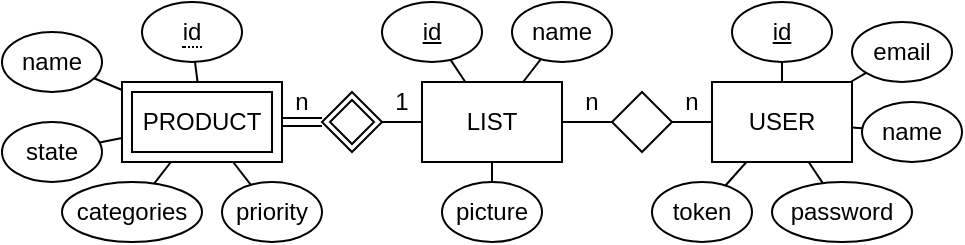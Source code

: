 <mxfile version="20.7.4" type="device"><diagram id="ujF2ZqnD5QsQDYgdIXTr" name="Page-1"><mxGraphModel dx="691" dy="404" grid="1" gridSize="10" guides="1" tooltips="1" connect="1" arrows="1" fold="1" page="1" pageScale="1" pageWidth="850" pageHeight="1100" math="0" shadow="0"><root><mxCell id="0"/><mxCell id="1" parent="0"/><mxCell id="fTAMqSnH8SrUOCpPSg_s-4" value="USER" style="rounded=0;whiteSpace=wrap;html=1;" parent="1" vertex="1"><mxGeometry x="475" y="280" width="70" height="40" as="geometry"/></mxCell><mxCell id="fTAMqSnH8SrUOCpPSg_s-5" value="LIST" style="rounded=0;whiteSpace=wrap;html=1;" parent="1" vertex="1"><mxGeometry x="330" y="280" width="70" height="40" as="geometry"/></mxCell><mxCell id="fTAMqSnH8SrUOCpPSg_s-7" value="&lt;u&gt;id&lt;/u&gt;" style="ellipse;whiteSpace=wrap;html=1;" parent="1" vertex="1"><mxGeometry x="485" y="240" width="50" height="30" as="geometry"/></mxCell><mxCell id="fTAMqSnH8SrUOCpPSg_s-8" value="&lt;span&gt;name&lt;/span&gt;" style="ellipse;whiteSpace=wrap;html=1;fontStyle=0" parent="1" vertex="1"><mxGeometry x="550" y="290" width="50" height="30" as="geometry"/></mxCell><mxCell id="fTAMqSnH8SrUOCpPSg_s-9" value="&lt;span&gt;email&lt;/span&gt;" style="ellipse;whiteSpace=wrap;html=1;fontStyle=0" parent="1" vertex="1"><mxGeometry x="545" y="250" width="50" height="30" as="geometry"/></mxCell><mxCell id="fTAMqSnH8SrUOCpPSg_s-10" value="&lt;span&gt;password&lt;/span&gt;" style="ellipse;whiteSpace=wrap;html=1;fontStyle=0" parent="1" vertex="1"><mxGeometry x="505" y="330" width="70" height="30" as="geometry"/></mxCell><mxCell id="fTAMqSnH8SrUOCpPSg_s-12" value="&lt;span&gt;token&lt;/span&gt;" style="ellipse;whiteSpace=wrap;html=1;fontStyle=0" parent="1" vertex="1"><mxGeometry x="445" y="330" width="50" height="30" as="geometry"/></mxCell><mxCell id="fTAMqSnH8SrUOCpPSg_s-13" value="" style="endArrow=none;html=1;rounded=0;" parent="1" source="fTAMqSnH8SrUOCpPSg_s-4" target="fTAMqSnH8SrUOCpPSg_s-7" edge="1"><mxGeometry width="50" height="50" relative="1" as="geometry"><mxPoint x="365" y="450" as="sourcePoint"/><mxPoint x="415" y="400" as="targetPoint"/></mxGeometry></mxCell><mxCell id="fTAMqSnH8SrUOCpPSg_s-14" value="" style="endArrow=none;html=1;rounded=0;" parent="1" source="fTAMqSnH8SrUOCpPSg_s-4" target="fTAMqSnH8SrUOCpPSg_s-9" edge="1"><mxGeometry width="50" height="50" relative="1" as="geometry"><mxPoint x="522.352" y="290" as="sourcePoint"/><mxPoint x="528.235" y="239.963" as="targetPoint"/></mxGeometry></mxCell><mxCell id="fTAMqSnH8SrUOCpPSg_s-15" value="" style="endArrow=none;html=1;rounded=0;" parent="1" source="fTAMqSnH8SrUOCpPSg_s-4" target="fTAMqSnH8SrUOCpPSg_s-8" edge="1"><mxGeometry width="50" height="50" relative="1" as="geometry"><mxPoint x="545.424" y="290" as="sourcePoint"/><mxPoint x="574.786" y="266.902" as="targetPoint"/></mxGeometry></mxCell><mxCell id="fTAMqSnH8SrUOCpPSg_s-16" value="" style="endArrow=none;html=1;rounded=0;" parent="1" source="fTAMqSnH8SrUOCpPSg_s-4" target="fTAMqSnH8SrUOCpPSg_s-10" edge="1"><mxGeometry width="50" height="50" relative="1" as="geometry"><mxPoint x="555" y="304.133" as="sourcePoint"/><mxPoint x="585.885" y="298.955" as="targetPoint"/></mxGeometry></mxCell><mxCell id="fTAMqSnH8SrUOCpPSg_s-17" value="" style="endArrow=none;html=1;rounded=0;" parent="1" source="fTAMqSnH8SrUOCpPSg_s-4" target="fTAMqSnH8SrUOCpPSg_s-12" edge="1"><mxGeometry width="50" height="50" relative="1" as="geometry"><mxPoint x="555" y="318.786" as="sourcePoint"/><mxPoint x="589.695" y="327.496" as="targetPoint"/></mxGeometry></mxCell><mxCell id="fTAMqSnH8SrUOCpPSg_s-19" value="" style="rhombus;whiteSpace=wrap;html=1;" parent="1" vertex="1"><mxGeometry x="425" y="285" width="30" height="30" as="geometry"/></mxCell><mxCell id="fTAMqSnH8SrUOCpPSg_s-20" value="" style="endArrow=none;html=1;rounded=0;" parent="1" source="fTAMqSnH8SrUOCpPSg_s-19" target="fTAMqSnH8SrUOCpPSg_s-4" edge="1"><mxGeometry width="50" height="50" relative="1" as="geometry"><mxPoint x="400" y="360" as="sourcePoint"/><mxPoint x="450" y="310" as="targetPoint"/></mxGeometry></mxCell><mxCell id="fTAMqSnH8SrUOCpPSg_s-21" value="" style="endArrow=none;html=1;rounded=0;" parent="1" source="fTAMqSnH8SrUOCpPSg_s-5" target="fTAMqSnH8SrUOCpPSg_s-19" edge="1"><mxGeometry width="50" height="50" relative="1" as="geometry"><mxPoint x="464.318" y="314.318" as="sourcePoint"/><mxPoint x="520" y="311.667" as="targetPoint"/></mxGeometry></mxCell><mxCell id="fTAMqSnH8SrUOCpPSg_s-22" value="n" style="text;html=1;strokeColor=none;fillColor=none;align=center;verticalAlign=middle;whiteSpace=wrap;rounded=0;" parent="1" vertex="1"><mxGeometry x="455" y="280" width="20" height="20" as="geometry"/></mxCell><mxCell id="fTAMqSnH8SrUOCpPSg_s-23" value="n" style="text;html=1;strokeColor=none;fillColor=none;align=center;verticalAlign=middle;whiteSpace=wrap;rounded=0;" parent="1" vertex="1"><mxGeometry x="405" y="280" width="20" height="20" as="geometry"/></mxCell><mxCell id="fTAMqSnH8SrUOCpPSg_s-24" value="&lt;u&gt;id&lt;/u&gt;" style="ellipse;whiteSpace=wrap;html=1;" parent="1" vertex="1"><mxGeometry x="310" y="240" width="50" height="30" as="geometry"/></mxCell><mxCell id="fTAMqSnH8SrUOCpPSg_s-25" value="&lt;span&gt;name&lt;/span&gt;" style="ellipse;whiteSpace=wrap;html=1;fontStyle=0" parent="1" vertex="1"><mxGeometry x="375" y="240" width="50" height="30" as="geometry"/></mxCell><mxCell id="fTAMqSnH8SrUOCpPSg_s-26" value="" style="endArrow=none;html=1;rounded=0;" parent="1" source="fTAMqSnH8SrUOCpPSg_s-5" target="fTAMqSnH8SrUOCpPSg_s-25" edge="1"><mxGeometry width="50" height="50" relative="1" as="geometry"><mxPoint x="577.365" y="290" as="sourcePoint"/><mxPoint x="583.281" y="239.965" as="targetPoint"/></mxGeometry></mxCell><mxCell id="fTAMqSnH8SrUOCpPSg_s-27" value="" style="endArrow=none;html=1;rounded=0;" parent="1" source="fTAMqSnH8SrUOCpPSg_s-5" target="fTAMqSnH8SrUOCpPSg_s-24" edge="1"><mxGeometry width="50" height="50" relative="1" as="geometry"><mxPoint x="389.669" y="290" as="sourcePoint"/><mxPoint x="419.937" y="248.731" as="targetPoint"/></mxGeometry></mxCell><mxCell id="fTAMqSnH8SrUOCpPSg_s-29" value="" style="endArrow=none;html=1;rounded=0;" parent="1" source="fTAMqSnH8SrUOCpPSg_s-30" target="fTAMqSnH8SrUOCpPSg_s-5" edge="1"><mxGeometry width="50" height="50" relative="1" as="geometry"><mxPoint x="260" y="300" as="sourcePoint"/><mxPoint x="435" y="310" as="targetPoint"/></mxGeometry></mxCell><mxCell id="fTAMqSnH8SrUOCpPSg_s-30" value="" style="shape=rhombus;double=1;perimeter=rhombusPerimeter;whiteSpace=wrap;html=1;align=center;" parent="1" vertex="1"><mxGeometry x="280" y="285" width="30" height="30" as="geometry"/></mxCell><mxCell id="fTAMqSnH8SrUOCpPSg_s-31" value="" style="endArrow=none;html=1;rounded=0;shape=link;" parent="1" source="fTAMqSnH8SrUOCpPSg_s-32" target="fTAMqSnH8SrUOCpPSg_s-30" edge="1"><mxGeometry width="50" height="50" relative="1" as="geometry"><mxPoint x="240" y="300" as="sourcePoint"/><mxPoint x="420" y="310" as="targetPoint"/></mxGeometry></mxCell><mxCell id="fTAMqSnH8SrUOCpPSg_s-32" value="PRODUCT" style="shape=ext;margin=3;double=1;whiteSpace=wrap;html=1;align=center;" parent="1" vertex="1"><mxGeometry x="180" y="280" width="80" height="40" as="geometry"/></mxCell><mxCell id="fTAMqSnH8SrUOCpPSg_s-33" value="1" style="text;html=1;strokeColor=none;fillColor=none;align=center;verticalAlign=middle;whiteSpace=wrap;rounded=0;" parent="1" vertex="1"><mxGeometry x="310" y="280" width="20" height="20" as="geometry"/></mxCell><mxCell id="fTAMqSnH8SrUOCpPSg_s-34" value="n" style="text;html=1;strokeColor=none;fillColor=none;align=center;verticalAlign=middle;whiteSpace=wrap;rounded=0;" parent="1" vertex="1"><mxGeometry x="260" y="280" width="20" height="20" as="geometry"/></mxCell><mxCell id="fTAMqSnH8SrUOCpPSg_s-35" value="&lt;span style=&quot;border-bottom: 1px dotted&quot;&gt;id&lt;/span&gt;" style="ellipse;whiteSpace=wrap;html=1;align=center;" parent="1" vertex="1"><mxGeometry x="190" y="240" width="50" height="30" as="geometry"/></mxCell><mxCell id="fTAMqSnH8SrUOCpPSg_s-36" value="" style="endArrow=none;html=1;rounded=0;" parent="1" source="fTAMqSnH8SrUOCpPSg_s-35" target="fTAMqSnH8SrUOCpPSg_s-32" edge="1"><mxGeometry width="50" height="50" relative="1" as="geometry"><mxPoint x="396.152" y="290" as="sourcePoint"/><mxPoint x="391.499" y="279.484" as="targetPoint"/></mxGeometry></mxCell><mxCell id="fTAMqSnH8SrUOCpPSg_s-37" value="&lt;span&gt;name&lt;/span&gt;" style="ellipse;whiteSpace=wrap;html=1;fontStyle=0" parent="1" vertex="1"><mxGeometry x="120" y="255" width="50" height="30" as="geometry"/></mxCell><mxCell id="fTAMqSnH8SrUOCpPSg_s-38" value="&lt;span&gt;categories&lt;/span&gt;" style="ellipse;whiteSpace=wrap;html=1;fontStyle=0" parent="1" vertex="1"><mxGeometry x="150" y="330" width="70" height="30" as="geometry"/></mxCell><mxCell id="fTAMqSnH8SrUOCpPSg_s-39" value="&lt;span&gt;priority&lt;/span&gt;" style="ellipse;whiteSpace=wrap;html=1;fontStyle=0" parent="1" vertex="1"><mxGeometry x="230" y="330" width="50" height="30" as="geometry"/></mxCell><mxCell id="fTAMqSnH8SrUOCpPSg_s-40" value="&lt;span&gt;state&lt;/span&gt;" style="ellipse;whiteSpace=wrap;html=1;fontStyle=0" parent="1" vertex="1"><mxGeometry x="120" y="300" width="50" height="30" as="geometry"/></mxCell><mxCell id="fTAMqSnH8SrUOCpPSg_s-41" value="" style="endArrow=none;html=1;rounded=0;" parent="1" source="fTAMqSnH8SrUOCpPSg_s-32" target="fTAMqSnH8SrUOCpPSg_s-40" edge="1"><mxGeometry width="50" height="50" relative="1" as="geometry"><mxPoint x="156.365" y="282.789" as="sourcePoint"/><mxPoint x="190" y="295.263" as="targetPoint"/></mxGeometry></mxCell><mxCell id="fTAMqSnH8SrUOCpPSg_s-42" value="" style="endArrow=none;html=1;rounded=0;" parent="1" source="fTAMqSnH8SrUOCpPSg_s-37" target="fTAMqSnH8SrUOCpPSg_s-32" edge="1"><mxGeometry width="50" height="50" relative="1" as="geometry"><mxPoint x="196.745" y="330" as="sourcePoint"/><mxPoint x="172.745" y="344.434" as="targetPoint"/></mxGeometry></mxCell><mxCell id="fTAMqSnH8SrUOCpPSg_s-43" value="" style="endArrow=none;html=1;rounded=0;" parent="1" source="fTAMqSnH8SrUOCpPSg_s-32" target="fTAMqSnH8SrUOCpPSg_s-38" edge="1"><mxGeometry width="50" height="50" relative="1" as="geometry"><mxPoint x="175.384" y="238.645" as="sourcePoint"/><mxPoint x="214.706" y="290" as="targetPoint"/></mxGeometry></mxCell><mxCell id="fTAMqSnH8SrUOCpPSg_s-44" value="" style="endArrow=none;html=1;rounded=0;" parent="1" source="fTAMqSnH8SrUOCpPSg_s-32" target="fTAMqSnH8SrUOCpPSg_s-39" edge="1"><mxGeometry width="50" height="50" relative="1" as="geometry"><mxPoint x="229.119" y="290" as="sourcePoint"/><mxPoint x="225.597" y="209.998" as="targetPoint"/></mxGeometry></mxCell><mxCell id="eb3yaiGO6mzHf1fJHfYc-1" value="&lt;span&gt;picture&lt;/span&gt;" style="ellipse;whiteSpace=wrap;html=1;fontStyle=0" vertex="1" parent="1"><mxGeometry x="340" y="330" width="50" height="30" as="geometry"/></mxCell><mxCell id="eb3yaiGO6mzHf1fJHfYc-2" value="" style="endArrow=none;html=1;rounded=0;" edge="1" parent="1" source="fTAMqSnH8SrUOCpPSg_s-5" target="eb3yaiGO6mzHf1fJHfYc-1"><mxGeometry width="50" height="50" relative="1" as="geometry"><mxPoint x="392.723" y="290" as="sourcePoint"/><mxPoint x="403.167" y="278.213" as="targetPoint"/></mxGeometry></mxCell></root></mxGraphModel></diagram></mxfile>